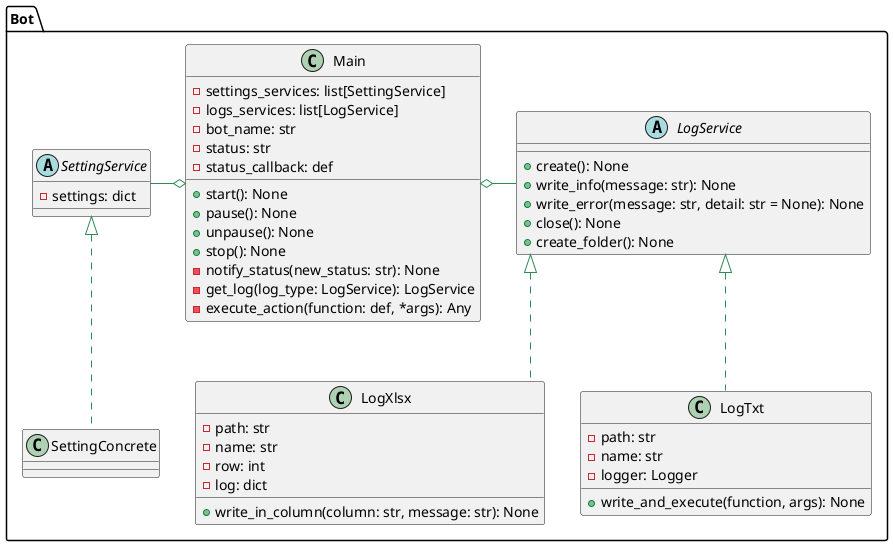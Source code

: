 @startuml  
skinparam {
    linetype ortho
    ArrowColor SeaGreen
}

package Bot{
    class Main{
        - settings_services: list[SettingService]
        - logs_services: list[LogService]
        - bot_name: str
        - status: str
        - status_callback: def
        + start(): None
        + pause(): None
        + unpause(): None
        + stop(): None
        - notify_status(new_status: str): None
        - get_log(log_type: LogService): LogService
        - execute_action(function: def, *args): Any
    }

    abstract SettingService{
        - settings: dict
    }
    class SettingConcrete{}

    abstract LogService{
        + create(): None
        + write_info(message: str): None
        + write_error(message: str, detail: str = None): None
        + close(): None
        + create_folder(): None
    }

    class LogTxt{
        - path: str
        - name: str
        - logger: Logger

        + write_and_execute(function, args): None
    }

    class LogXlsx{
        - path: str
        - name: str
        - row: int
        - log: dict

        + write_in_column(column: str, message: str): None
    }
}

Main o-left- SettingService
Main o-right- LogService

SettingService <|.. SettingConcrete
LogService <|.. LogTxt
LogService <|.. LogXlsx

@enduml 